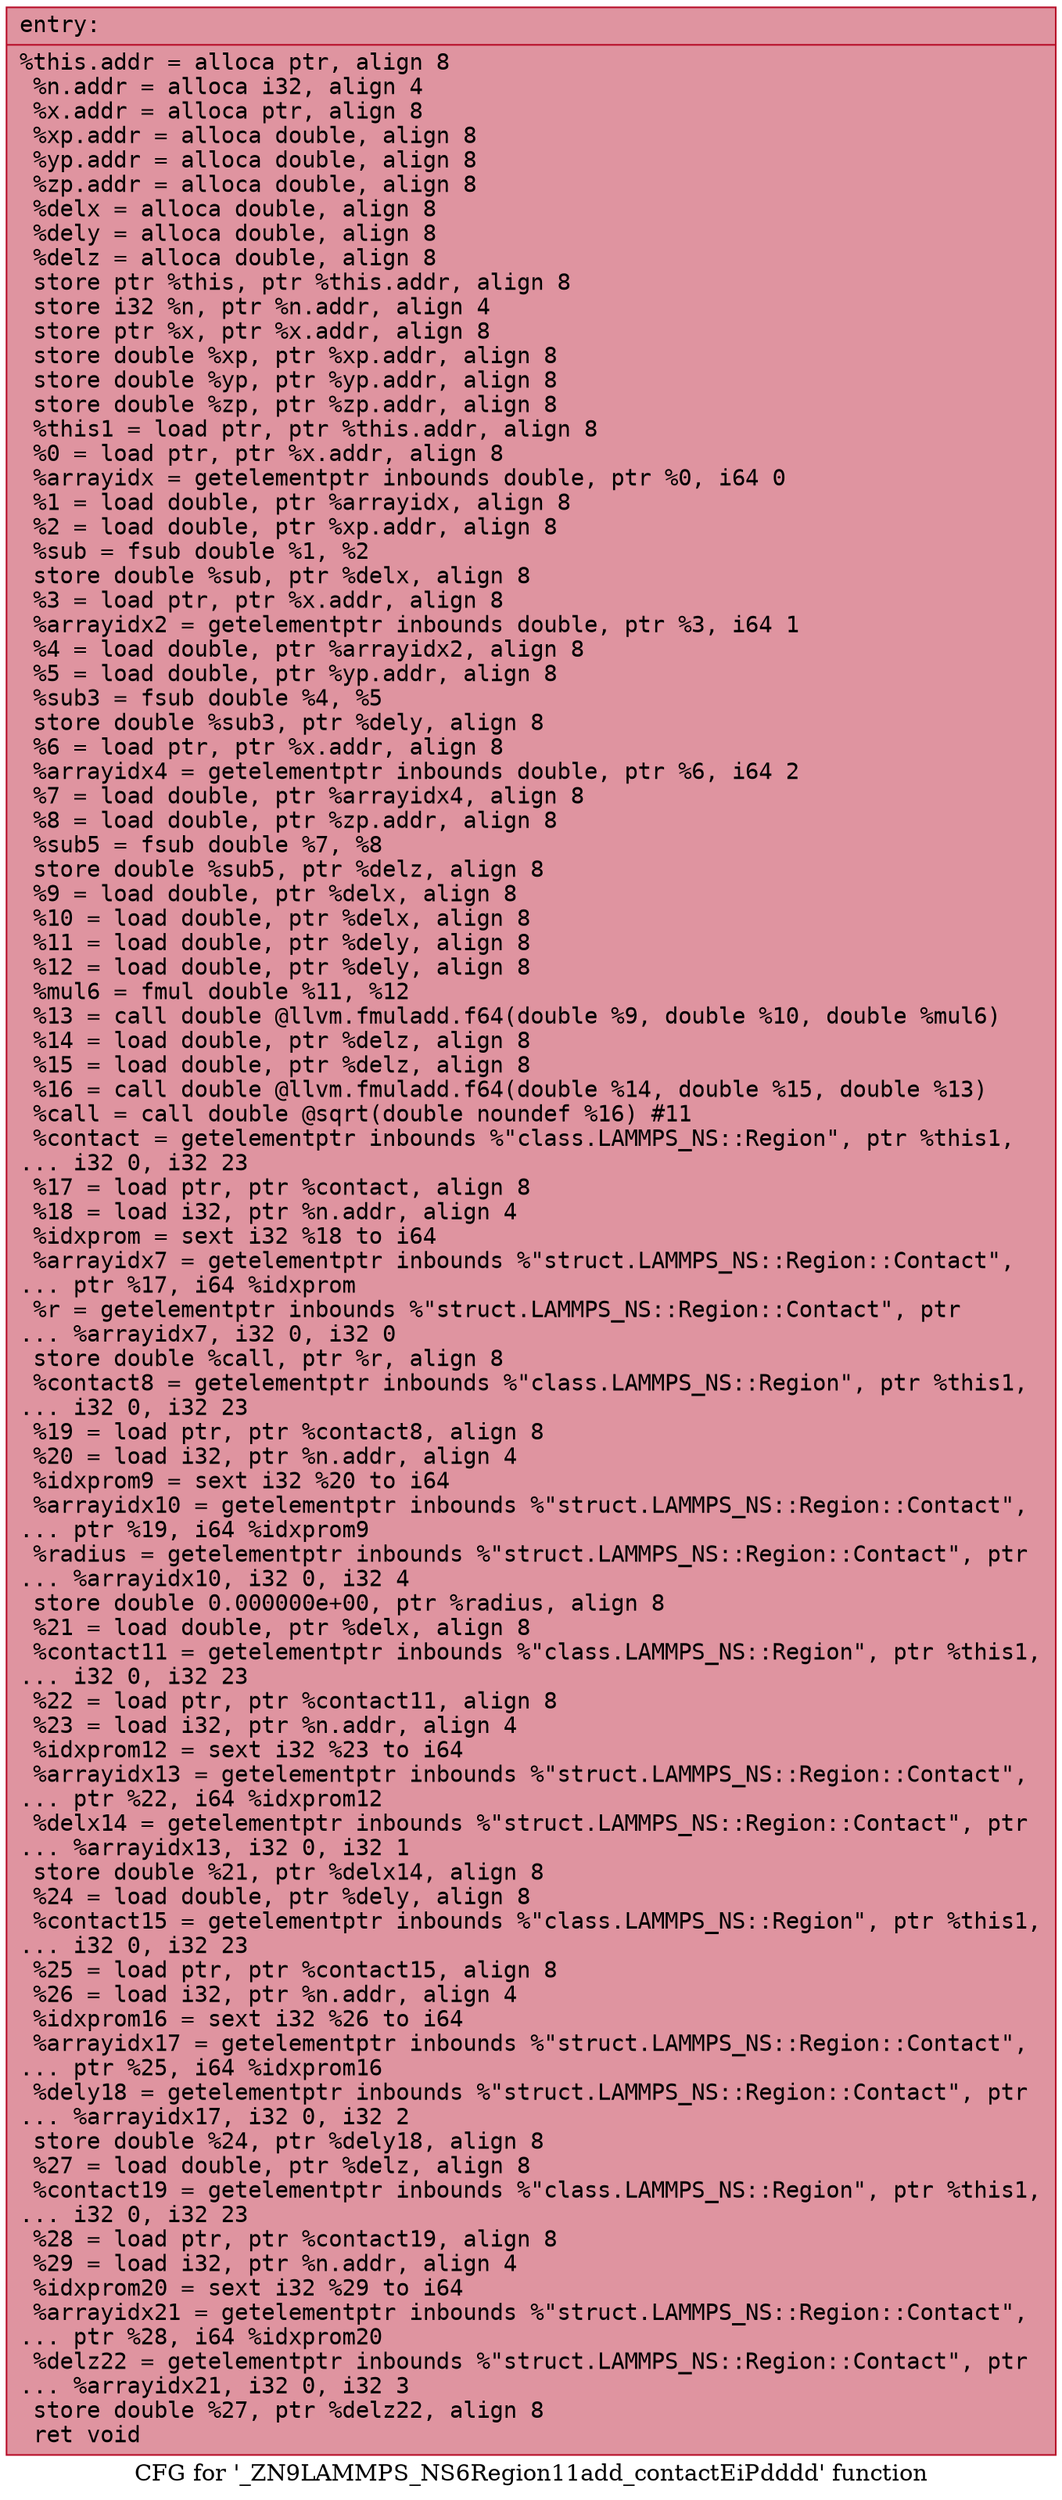 digraph "CFG for '_ZN9LAMMPS_NS6Region11add_contactEiPdddd' function" {
	label="CFG for '_ZN9LAMMPS_NS6Region11add_contactEiPdddd' function";

	Node0x562b27778130 [shape=record,color="#b70d28ff", style=filled, fillcolor="#b70d2870" fontname="Courier",label="{entry:\l|  %this.addr = alloca ptr, align 8\l  %n.addr = alloca i32, align 4\l  %x.addr = alloca ptr, align 8\l  %xp.addr = alloca double, align 8\l  %yp.addr = alloca double, align 8\l  %zp.addr = alloca double, align 8\l  %delx = alloca double, align 8\l  %dely = alloca double, align 8\l  %delz = alloca double, align 8\l  store ptr %this, ptr %this.addr, align 8\l  store i32 %n, ptr %n.addr, align 4\l  store ptr %x, ptr %x.addr, align 8\l  store double %xp, ptr %xp.addr, align 8\l  store double %yp, ptr %yp.addr, align 8\l  store double %zp, ptr %zp.addr, align 8\l  %this1 = load ptr, ptr %this.addr, align 8\l  %0 = load ptr, ptr %x.addr, align 8\l  %arrayidx = getelementptr inbounds double, ptr %0, i64 0\l  %1 = load double, ptr %arrayidx, align 8\l  %2 = load double, ptr %xp.addr, align 8\l  %sub = fsub double %1, %2\l  store double %sub, ptr %delx, align 8\l  %3 = load ptr, ptr %x.addr, align 8\l  %arrayidx2 = getelementptr inbounds double, ptr %3, i64 1\l  %4 = load double, ptr %arrayidx2, align 8\l  %5 = load double, ptr %yp.addr, align 8\l  %sub3 = fsub double %4, %5\l  store double %sub3, ptr %dely, align 8\l  %6 = load ptr, ptr %x.addr, align 8\l  %arrayidx4 = getelementptr inbounds double, ptr %6, i64 2\l  %7 = load double, ptr %arrayidx4, align 8\l  %8 = load double, ptr %zp.addr, align 8\l  %sub5 = fsub double %7, %8\l  store double %sub5, ptr %delz, align 8\l  %9 = load double, ptr %delx, align 8\l  %10 = load double, ptr %delx, align 8\l  %11 = load double, ptr %dely, align 8\l  %12 = load double, ptr %dely, align 8\l  %mul6 = fmul double %11, %12\l  %13 = call double @llvm.fmuladd.f64(double %9, double %10, double %mul6)\l  %14 = load double, ptr %delz, align 8\l  %15 = load double, ptr %delz, align 8\l  %16 = call double @llvm.fmuladd.f64(double %14, double %15, double %13)\l  %call = call double @sqrt(double noundef %16) #11\l  %contact = getelementptr inbounds %\"class.LAMMPS_NS::Region\", ptr %this1,\l... i32 0, i32 23\l  %17 = load ptr, ptr %contact, align 8\l  %18 = load i32, ptr %n.addr, align 4\l  %idxprom = sext i32 %18 to i64\l  %arrayidx7 = getelementptr inbounds %\"struct.LAMMPS_NS::Region::Contact\",\l... ptr %17, i64 %idxprom\l  %r = getelementptr inbounds %\"struct.LAMMPS_NS::Region::Contact\", ptr\l... %arrayidx7, i32 0, i32 0\l  store double %call, ptr %r, align 8\l  %contact8 = getelementptr inbounds %\"class.LAMMPS_NS::Region\", ptr %this1,\l... i32 0, i32 23\l  %19 = load ptr, ptr %contact8, align 8\l  %20 = load i32, ptr %n.addr, align 4\l  %idxprom9 = sext i32 %20 to i64\l  %arrayidx10 = getelementptr inbounds %\"struct.LAMMPS_NS::Region::Contact\",\l... ptr %19, i64 %idxprom9\l  %radius = getelementptr inbounds %\"struct.LAMMPS_NS::Region::Contact\", ptr\l... %arrayidx10, i32 0, i32 4\l  store double 0.000000e+00, ptr %radius, align 8\l  %21 = load double, ptr %delx, align 8\l  %contact11 = getelementptr inbounds %\"class.LAMMPS_NS::Region\", ptr %this1,\l... i32 0, i32 23\l  %22 = load ptr, ptr %contact11, align 8\l  %23 = load i32, ptr %n.addr, align 4\l  %idxprom12 = sext i32 %23 to i64\l  %arrayidx13 = getelementptr inbounds %\"struct.LAMMPS_NS::Region::Contact\",\l... ptr %22, i64 %idxprom12\l  %delx14 = getelementptr inbounds %\"struct.LAMMPS_NS::Region::Contact\", ptr\l... %arrayidx13, i32 0, i32 1\l  store double %21, ptr %delx14, align 8\l  %24 = load double, ptr %dely, align 8\l  %contact15 = getelementptr inbounds %\"class.LAMMPS_NS::Region\", ptr %this1,\l... i32 0, i32 23\l  %25 = load ptr, ptr %contact15, align 8\l  %26 = load i32, ptr %n.addr, align 4\l  %idxprom16 = sext i32 %26 to i64\l  %arrayidx17 = getelementptr inbounds %\"struct.LAMMPS_NS::Region::Contact\",\l... ptr %25, i64 %idxprom16\l  %dely18 = getelementptr inbounds %\"struct.LAMMPS_NS::Region::Contact\", ptr\l... %arrayidx17, i32 0, i32 2\l  store double %24, ptr %dely18, align 8\l  %27 = load double, ptr %delz, align 8\l  %contact19 = getelementptr inbounds %\"class.LAMMPS_NS::Region\", ptr %this1,\l... i32 0, i32 23\l  %28 = load ptr, ptr %contact19, align 8\l  %29 = load i32, ptr %n.addr, align 4\l  %idxprom20 = sext i32 %29 to i64\l  %arrayidx21 = getelementptr inbounds %\"struct.LAMMPS_NS::Region::Contact\",\l... ptr %28, i64 %idxprom20\l  %delz22 = getelementptr inbounds %\"struct.LAMMPS_NS::Region::Contact\", ptr\l... %arrayidx21, i32 0, i32 3\l  store double %27, ptr %delz22, align 8\l  ret void\l}"];
}
